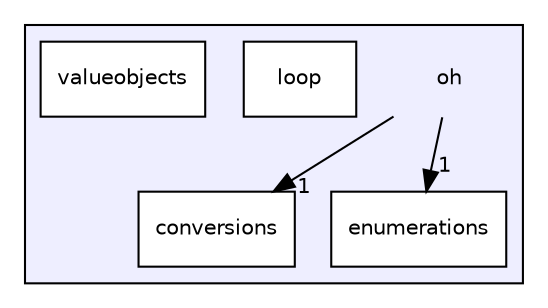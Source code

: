 digraph "oh" {
  compound=true
  node [ fontsize="10", fontname="Helvetica"];
  edge [ labelfontsize="10", labelfontname="Helvetica"];
  subgraph clusterdir_da96989858fc03e8e84f2ef05cb69165 {
    graph [ bgcolor="#eeeeff", pencolor="black", label="" URL="dir_da96989858fc03e8e84f2ef05cb69165.html"];
    dir_da96989858fc03e8e84f2ef05cb69165 [shape=plaintext label="oh"];
    dir_3974bd67aa5590074010794f4db7a3d4 [shape=box label="conversions" color="black" fillcolor="white" style="filled" URL="dir_3974bd67aa5590074010794f4db7a3d4.html"];
    dir_94aa6bc9e0f46b49dbee0cc1550cc51b [shape=box label="enumerations" color="black" fillcolor="white" style="filled" URL="dir_94aa6bc9e0f46b49dbee0cc1550cc51b.html"];
    dir_19e335d2021f7022ba35a0e84b364b8f [shape=box label="loop" color="black" fillcolor="white" style="filled" URL="dir_19e335d2021f7022ba35a0e84b364b8f.html"];
    dir_8e8628b8d10346fd3ad83d62f90c0bb9 [shape=box label="valueobjects" color="black" fillcolor="white" style="filled" URL="dir_8e8628b8d10346fd3ad83d62f90c0bb9.html"];
  }
  dir_da96989858fc03e8e84f2ef05cb69165->dir_3974bd67aa5590074010794f4db7a3d4 [headlabel="1", labeldistance=1.5 headhref="dir_000004_000006.html"];
  dir_da96989858fc03e8e84f2ef05cb69165->dir_94aa6bc9e0f46b49dbee0cc1550cc51b [headlabel="1", labeldistance=1.5 headhref="dir_000004_000007.html"];
}
